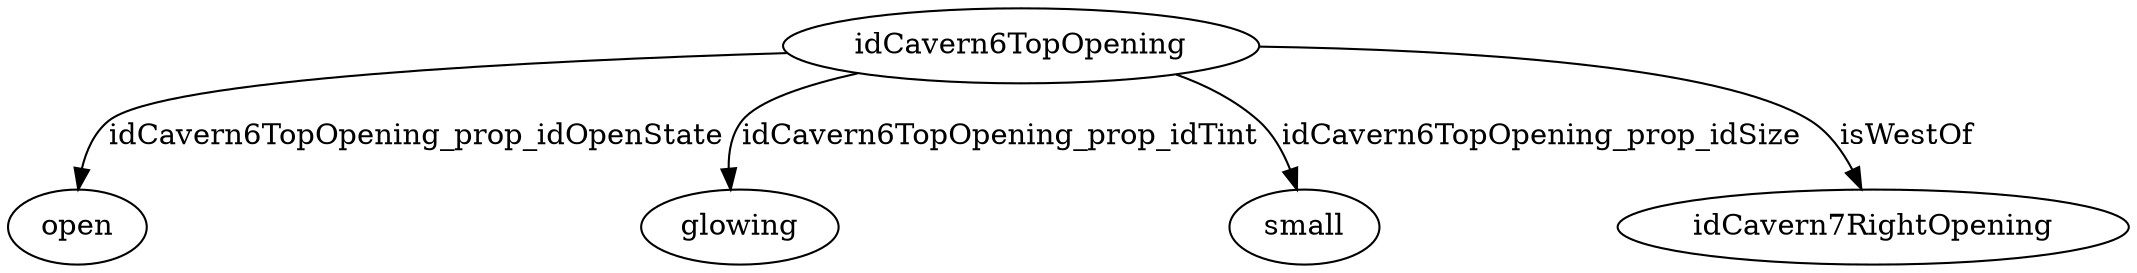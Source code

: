 strict digraph  {
idCavern6TopOpening [node_type=entity_node, root=root];
open;
glowing;
small;
idCavern7RightOpening;
idCavern6TopOpening -> open  [edge_type=property, label=idCavern6TopOpening_prop_idOpenState];
idCavern6TopOpening -> glowing  [edge_type=property, label=idCavern6TopOpening_prop_idTint];
idCavern6TopOpening -> small  [edge_type=property, label=idCavern6TopOpening_prop_idSize];
idCavern6TopOpening -> idCavern7RightOpening  [edge_type=relationship, label=isWestOf];
}
